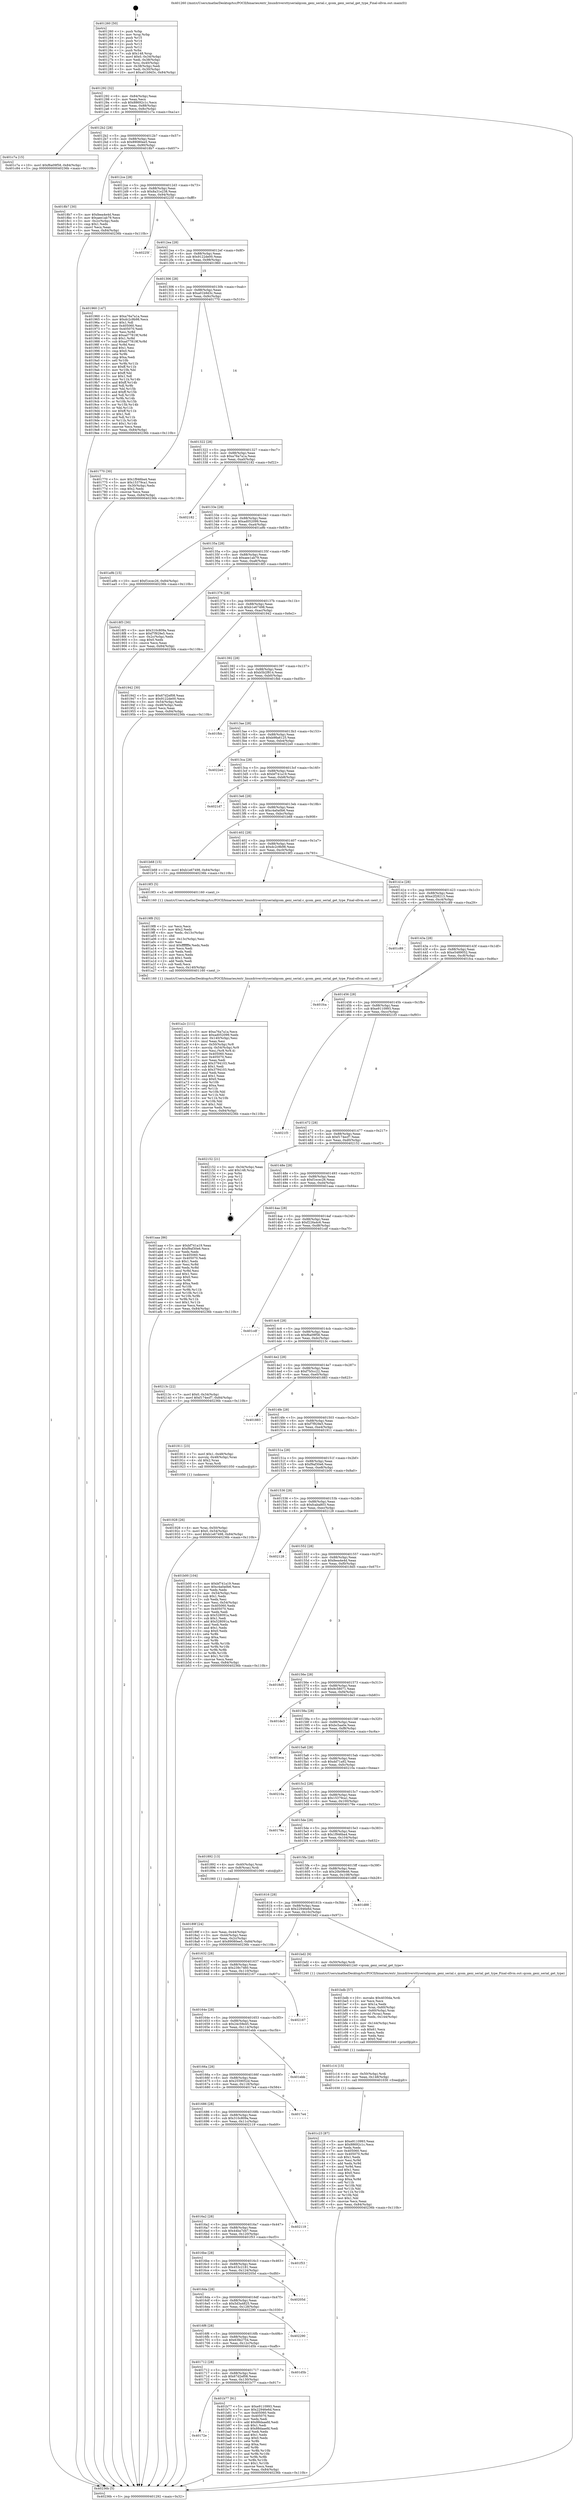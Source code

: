 digraph "0x401260" {
  label = "0x401260 (/mnt/c/Users/mathe/Desktop/tcc/POCII/binaries/extr_linuxdriversttyserialqcom_geni_serial.c_qcom_geni_serial_get_type_Final-ollvm.out::main(0))"
  labelloc = "t"
  node[shape=record]

  Entry [label="",width=0.3,height=0.3,shape=circle,fillcolor=black,style=filled]
  "0x401292" [label="{
     0x401292 [32]\l
     | [instrs]\l
     &nbsp;&nbsp;0x401292 \<+6\>: mov -0x84(%rbp),%eax\l
     &nbsp;&nbsp;0x401298 \<+2\>: mov %eax,%ecx\l
     &nbsp;&nbsp;0x40129a \<+6\>: sub $0x88692c1c,%ecx\l
     &nbsp;&nbsp;0x4012a0 \<+6\>: mov %eax,-0x88(%rbp)\l
     &nbsp;&nbsp;0x4012a6 \<+6\>: mov %ecx,-0x8c(%rbp)\l
     &nbsp;&nbsp;0x4012ac \<+6\>: je 0000000000401c7a \<main+0xa1a\>\l
  }"]
  "0x401c7a" [label="{
     0x401c7a [15]\l
     | [instrs]\l
     &nbsp;&nbsp;0x401c7a \<+10\>: movl $0xf6a09f58,-0x84(%rbp)\l
     &nbsp;&nbsp;0x401c84 \<+5\>: jmp 000000000040236b \<main+0x110b\>\l
  }"]
  "0x4012b2" [label="{
     0x4012b2 [28]\l
     | [instrs]\l
     &nbsp;&nbsp;0x4012b2 \<+5\>: jmp 00000000004012b7 \<main+0x57\>\l
     &nbsp;&nbsp;0x4012b7 \<+6\>: mov -0x88(%rbp),%eax\l
     &nbsp;&nbsp;0x4012bd \<+5\>: sub $0x89080ee5,%eax\l
     &nbsp;&nbsp;0x4012c2 \<+6\>: mov %eax,-0x90(%rbp)\l
     &nbsp;&nbsp;0x4012c8 \<+6\>: je 00000000004018b7 \<main+0x657\>\l
  }"]
  Exit [label="",width=0.3,height=0.3,shape=circle,fillcolor=black,style=filled,peripheries=2]
  "0x4018b7" [label="{
     0x4018b7 [30]\l
     | [instrs]\l
     &nbsp;&nbsp;0x4018b7 \<+5\>: mov $0xfeea4e4d,%eax\l
     &nbsp;&nbsp;0x4018bc \<+5\>: mov $0xaee1ab79,%ecx\l
     &nbsp;&nbsp;0x4018c1 \<+3\>: mov -0x2c(%rbp),%edx\l
     &nbsp;&nbsp;0x4018c4 \<+3\>: cmp $0x1,%edx\l
     &nbsp;&nbsp;0x4018c7 \<+3\>: cmovl %ecx,%eax\l
     &nbsp;&nbsp;0x4018ca \<+6\>: mov %eax,-0x84(%rbp)\l
     &nbsp;&nbsp;0x4018d0 \<+5\>: jmp 000000000040236b \<main+0x110b\>\l
  }"]
  "0x4012ce" [label="{
     0x4012ce [28]\l
     | [instrs]\l
     &nbsp;&nbsp;0x4012ce \<+5\>: jmp 00000000004012d3 \<main+0x73\>\l
     &nbsp;&nbsp;0x4012d3 \<+6\>: mov -0x88(%rbp),%eax\l
     &nbsp;&nbsp;0x4012d9 \<+5\>: sub $0x8a31e238,%eax\l
     &nbsp;&nbsp;0x4012de \<+6\>: mov %eax,-0x94(%rbp)\l
     &nbsp;&nbsp;0x4012e4 \<+6\>: je 000000000040225f \<main+0xfff\>\l
  }"]
  "0x401c23" [label="{
     0x401c23 [87]\l
     | [instrs]\l
     &nbsp;&nbsp;0x401c23 \<+5\>: mov $0xe9110993,%eax\l
     &nbsp;&nbsp;0x401c28 \<+5\>: mov $0x88692c1c,%ecx\l
     &nbsp;&nbsp;0x401c2d \<+2\>: xor %edx,%edx\l
     &nbsp;&nbsp;0x401c2f \<+7\>: mov 0x405060,%esi\l
     &nbsp;&nbsp;0x401c36 \<+8\>: mov 0x405070,%r8d\l
     &nbsp;&nbsp;0x401c3e \<+3\>: sub $0x1,%edx\l
     &nbsp;&nbsp;0x401c41 \<+3\>: mov %esi,%r9d\l
     &nbsp;&nbsp;0x401c44 \<+3\>: add %edx,%r9d\l
     &nbsp;&nbsp;0x401c47 \<+4\>: imul %r9d,%esi\l
     &nbsp;&nbsp;0x401c4b \<+3\>: and $0x1,%esi\l
     &nbsp;&nbsp;0x401c4e \<+3\>: cmp $0x0,%esi\l
     &nbsp;&nbsp;0x401c51 \<+4\>: sete %r10b\l
     &nbsp;&nbsp;0x401c55 \<+4\>: cmp $0xa,%r8d\l
     &nbsp;&nbsp;0x401c59 \<+4\>: setl %r11b\l
     &nbsp;&nbsp;0x401c5d \<+3\>: mov %r10b,%bl\l
     &nbsp;&nbsp;0x401c60 \<+3\>: and %r11b,%bl\l
     &nbsp;&nbsp;0x401c63 \<+3\>: xor %r11b,%r10b\l
     &nbsp;&nbsp;0x401c66 \<+3\>: or %r10b,%bl\l
     &nbsp;&nbsp;0x401c69 \<+3\>: test $0x1,%bl\l
     &nbsp;&nbsp;0x401c6c \<+3\>: cmovne %ecx,%eax\l
     &nbsp;&nbsp;0x401c6f \<+6\>: mov %eax,-0x84(%rbp)\l
     &nbsp;&nbsp;0x401c75 \<+5\>: jmp 000000000040236b \<main+0x110b\>\l
  }"]
  "0x40225f" [label="{
     0x40225f\l
  }", style=dashed]
  "0x4012ea" [label="{
     0x4012ea [28]\l
     | [instrs]\l
     &nbsp;&nbsp;0x4012ea \<+5\>: jmp 00000000004012ef \<main+0x8f\>\l
     &nbsp;&nbsp;0x4012ef \<+6\>: mov -0x88(%rbp),%eax\l
     &nbsp;&nbsp;0x4012f5 \<+5\>: sub $0x9122de00,%eax\l
     &nbsp;&nbsp;0x4012fa \<+6\>: mov %eax,-0x98(%rbp)\l
     &nbsp;&nbsp;0x401300 \<+6\>: je 0000000000401960 \<main+0x700\>\l
  }"]
  "0x401c14" [label="{
     0x401c14 [15]\l
     | [instrs]\l
     &nbsp;&nbsp;0x401c14 \<+4\>: mov -0x50(%rbp),%rdi\l
     &nbsp;&nbsp;0x401c18 \<+6\>: mov %eax,-0x148(%rbp)\l
     &nbsp;&nbsp;0x401c1e \<+5\>: call 0000000000401030 \<free@plt\>\l
     | [calls]\l
     &nbsp;&nbsp;0x401030 \{1\} (unknown)\l
  }"]
  "0x401960" [label="{
     0x401960 [147]\l
     | [instrs]\l
     &nbsp;&nbsp;0x401960 \<+5\>: mov $0xa76a7a1a,%eax\l
     &nbsp;&nbsp;0x401965 \<+5\>: mov $0xdc2c9b98,%ecx\l
     &nbsp;&nbsp;0x40196a \<+2\>: mov $0x1,%dl\l
     &nbsp;&nbsp;0x40196c \<+7\>: mov 0x405060,%esi\l
     &nbsp;&nbsp;0x401973 \<+7\>: mov 0x405070,%edi\l
     &nbsp;&nbsp;0x40197a \<+3\>: mov %esi,%r8d\l
     &nbsp;&nbsp;0x40197d \<+7\>: add $0xad77819f,%r8d\l
     &nbsp;&nbsp;0x401984 \<+4\>: sub $0x1,%r8d\l
     &nbsp;&nbsp;0x401988 \<+7\>: sub $0xad77819f,%r8d\l
     &nbsp;&nbsp;0x40198f \<+4\>: imul %r8d,%esi\l
     &nbsp;&nbsp;0x401993 \<+3\>: and $0x1,%esi\l
     &nbsp;&nbsp;0x401996 \<+3\>: cmp $0x0,%esi\l
     &nbsp;&nbsp;0x401999 \<+4\>: sete %r9b\l
     &nbsp;&nbsp;0x40199d \<+3\>: cmp $0xa,%edi\l
     &nbsp;&nbsp;0x4019a0 \<+4\>: setl %r10b\l
     &nbsp;&nbsp;0x4019a4 \<+3\>: mov %r9b,%r11b\l
     &nbsp;&nbsp;0x4019a7 \<+4\>: xor $0xff,%r11b\l
     &nbsp;&nbsp;0x4019ab \<+3\>: mov %r10b,%bl\l
     &nbsp;&nbsp;0x4019ae \<+3\>: xor $0xff,%bl\l
     &nbsp;&nbsp;0x4019b1 \<+3\>: xor $0x1,%dl\l
     &nbsp;&nbsp;0x4019b4 \<+3\>: mov %r11b,%r14b\l
     &nbsp;&nbsp;0x4019b7 \<+4\>: and $0xff,%r14b\l
     &nbsp;&nbsp;0x4019bb \<+3\>: and %dl,%r9b\l
     &nbsp;&nbsp;0x4019be \<+3\>: mov %bl,%r15b\l
     &nbsp;&nbsp;0x4019c1 \<+4\>: and $0xff,%r15b\l
     &nbsp;&nbsp;0x4019c5 \<+3\>: and %dl,%r10b\l
     &nbsp;&nbsp;0x4019c8 \<+3\>: or %r9b,%r14b\l
     &nbsp;&nbsp;0x4019cb \<+3\>: or %r10b,%r15b\l
     &nbsp;&nbsp;0x4019ce \<+3\>: xor %r15b,%r14b\l
     &nbsp;&nbsp;0x4019d1 \<+3\>: or %bl,%r11b\l
     &nbsp;&nbsp;0x4019d4 \<+4\>: xor $0xff,%r11b\l
     &nbsp;&nbsp;0x4019d8 \<+3\>: or $0x1,%dl\l
     &nbsp;&nbsp;0x4019db \<+3\>: and %dl,%r11b\l
     &nbsp;&nbsp;0x4019de \<+3\>: or %r11b,%r14b\l
     &nbsp;&nbsp;0x4019e1 \<+4\>: test $0x1,%r14b\l
     &nbsp;&nbsp;0x4019e5 \<+3\>: cmovne %ecx,%eax\l
     &nbsp;&nbsp;0x4019e8 \<+6\>: mov %eax,-0x84(%rbp)\l
     &nbsp;&nbsp;0x4019ee \<+5\>: jmp 000000000040236b \<main+0x110b\>\l
  }"]
  "0x401306" [label="{
     0x401306 [28]\l
     | [instrs]\l
     &nbsp;&nbsp;0x401306 \<+5\>: jmp 000000000040130b \<main+0xab\>\l
     &nbsp;&nbsp;0x40130b \<+6\>: mov -0x88(%rbp),%eax\l
     &nbsp;&nbsp;0x401311 \<+5\>: sub $0xa01b9d3c,%eax\l
     &nbsp;&nbsp;0x401316 \<+6\>: mov %eax,-0x9c(%rbp)\l
     &nbsp;&nbsp;0x40131c \<+6\>: je 0000000000401770 \<main+0x510\>\l
  }"]
  "0x401bdb" [label="{
     0x401bdb [57]\l
     | [instrs]\l
     &nbsp;&nbsp;0x401bdb \<+10\>: movabs $0x4030da,%rdi\l
     &nbsp;&nbsp;0x401be5 \<+2\>: xor %ecx,%ecx\l
     &nbsp;&nbsp;0x401be7 \<+5\>: mov $0x1a,%edx\l
     &nbsp;&nbsp;0x401bec \<+4\>: mov %rax,-0x60(%rbp)\l
     &nbsp;&nbsp;0x401bf0 \<+4\>: mov -0x60(%rbp),%rax\l
     &nbsp;&nbsp;0x401bf4 \<+3\>: movsbl (%rax),%eax\l
     &nbsp;&nbsp;0x401bf7 \<+6\>: mov %edx,-0x144(%rbp)\l
     &nbsp;&nbsp;0x401bfd \<+1\>: cltd\l
     &nbsp;&nbsp;0x401bfe \<+6\>: mov -0x144(%rbp),%esi\l
     &nbsp;&nbsp;0x401c04 \<+2\>: idiv %esi\l
     &nbsp;&nbsp;0x401c06 \<+3\>: sub $0x61,%ecx\l
     &nbsp;&nbsp;0x401c09 \<+2\>: sub %ecx,%edx\l
     &nbsp;&nbsp;0x401c0b \<+2\>: mov %edx,%esi\l
     &nbsp;&nbsp;0x401c0d \<+2\>: mov $0x0,%al\l
     &nbsp;&nbsp;0x401c0f \<+5\>: call 0000000000401040 \<printf@plt\>\l
     | [calls]\l
     &nbsp;&nbsp;0x401040 \{1\} (unknown)\l
  }"]
  "0x401770" [label="{
     0x401770 [30]\l
     | [instrs]\l
     &nbsp;&nbsp;0x401770 \<+5\>: mov $0x1f946ba4,%eax\l
     &nbsp;&nbsp;0x401775 \<+5\>: mov $0x15379ca1,%ecx\l
     &nbsp;&nbsp;0x40177a \<+3\>: mov -0x30(%rbp),%edx\l
     &nbsp;&nbsp;0x40177d \<+3\>: cmp $0x2,%edx\l
     &nbsp;&nbsp;0x401780 \<+3\>: cmovne %ecx,%eax\l
     &nbsp;&nbsp;0x401783 \<+6\>: mov %eax,-0x84(%rbp)\l
     &nbsp;&nbsp;0x401789 \<+5\>: jmp 000000000040236b \<main+0x110b\>\l
  }"]
  "0x401322" [label="{
     0x401322 [28]\l
     | [instrs]\l
     &nbsp;&nbsp;0x401322 \<+5\>: jmp 0000000000401327 \<main+0xc7\>\l
     &nbsp;&nbsp;0x401327 \<+6\>: mov -0x88(%rbp),%eax\l
     &nbsp;&nbsp;0x40132d \<+5\>: sub $0xa76a7a1a,%eax\l
     &nbsp;&nbsp;0x401332 \<+6\>: mov %eax,-0xa0(%rbp)\l
     &nbsp;&nbsp;0x401338 \<+6\>: je 0000000000402182 \<main+0xf22\>\l
  }"]
  "0x40236b" [label="{
     0x40236b [5]\l
     | [instrs]\l
     &nbsp;&nbsp;0x40236b \<+5\>: jmp 0000000000401292 \<main+0x32\>\l
  }"]
  "0x401260" [label="{
     0x401260 [50]\l
     | [instrs]\l
     &nbsp;&nbsp;0x401260 \<+1\>: push %rbp\l
     &nbsp;&nbsp;0x401261 \<+3\>: mov %rsp,%rbp\l
     &nbsp;&nbsp;0x401264 \<+2\>: push %r15\l
     &nbsp;&nbsp;0x401266 \<+2\>: push %r14\l
     &nbsp;&nbsp;0x401268 \<+2\>: push %r13\l
     &nbsp;&nbsp;0x40126a \<+2\>: push %r12\l
     &nbsp;&nbsp;0x40126c \<+1\>: push %rbx\l
     &nbsp;&nbsp;0x40126d \<+7\>: sub $0x148,%rsp\l
     &nbsp;&nbsp;0x401274 \<+7\>: movl $0x0,-0x34(%rbp)\l
     &nbsp;&nbsp;0x40127b \<+3\>: mov %edi,-0x38(%rbp)\l
     &nbsp;&nbsp;0x40127e \<+4\>: mov %rsi,-0x40(%rbp)\l
     &nbsp;&nbsp;0x401282 \<+3\>: mov -0x38(%rbp),%edi\l
     &nbsp;&nbsp;0x401285 \<+3\>: mov %edi,-0x30(%rbp)\l
     &nbsp;&nbsp;0x401288 \<+10\>: movl $0xa01b9d3c,-0x84(%rbp)\l
  }"]
  "0x40172e" [label="{
     0x40172e\l
  }", style=dashed]
  "0x402182" [label="{
     0x402182\l
  }", style=dashed]
  "0x40133e" [label="{
     0x40133e [28]\l
     | [instrs]\l
     &nbsp;&nbsp;0x40133e \<+5\>: jmp 0000000000401343 \<main+0xe3\>\l
     &nbsp;&nbsp;0x401343 \<+6\>: mov -0x88(%rbp),%eax\l
     &nbsp;&nbsp;0x401349 \<+5\>: sub $0xad052099,%eax\l
     &nbsp;&nbsp;0x40134e \<+6\>: mov %eax,-0xa4(%rbp)\l
     &nbsp;&nbsp;0x401354 \<+6\>: je 0000000000401a9b \<main+0x83b\>\l
  }"]
  "0x401b77" [label="{
     0x401b77 [91]\l
     | [instrs]\l
     &nbsp;&nbsp;0x401b77 \<+5\>: mov $0xe9110993,%eax\l
     &nbsp;&nbsp;0x401b7c \<+5\>: mov $0x22946e6d,%ecx\l
     &nbsp;&nbsp;0x401b81 \<+7\>: mov 0x405060,%edx\l
     &nbsp;&nbsp;0x401b88 \<+7\>: mov 0x405070,%esi\l
     &nbsp;&nbsp;0x401b8f \<+2\>: mov %edx,%edi\l
     &nbsp;&nbsp;0x401b91 \<+6\>: add $0x88daaefd,%edi\l
     &nbsp;&nbsp;0x401b97 \<+3\>: sub $0x1,%edi\l
     &nbsp;&nbsp;0x401b9a \<+6\>: sub $0x88daaefd,%edi\l
     &nbsp;&nbsp;0x401ba0 \<+3\>: imul %edi,%edx\l
     &nbsp;&nbsp;0x401ba3 \<+3\>: and $0x1,%edx\l
     &nbsp;&nbsp;0x401ba6 \<+3\>: cmp $0x0,%edx\l
     &nbsp;&nbsp;0x401ba9 \<+4\>: sete %r8b\l
     &nbsp;&nbsp;0x401bad \<+3\>: cmp $0xa,%esi\l
     &nbsp;&nbsp;0x401bb0 \<+4\>: setl %r9b\l
     &nbsp;&nbsp;0x401bb4 \<+3\>: mov %r8b,%r10b\l
     &nbsp;&nbsp;0x401bb7 \<+3\>: and %r9b,%r10b\l
     &nbsp;&nbsp;0x401bba \<+3\>: xor %r9b,%r8b\l
     &nbsp;&nbsp;0x401bbd \<+3\>: or %r8b,%r10b\l
     &nbsp;&nbsp;0x401bc0 \<+4\>: test $0x1,%r10b\l
     &nbsp;&nbsp;0x401bc4 \<+3\>: cmovne %ecx,%eax\l
     &nbsp;&nbsp;0x401bc7 \<+6\>: mov %eax,-0x84(%rbp)\l
     &nbsp;&nbsp;0x401bcd \<+5\>: jmp 000000000040236b \<main+0x110b\>\l
  }"]
  "0x401a9b" [label="{
     0x401a9b [15]\l
     | [instrs]\l
     &nbsp;&nbsp;0x401a9b \<+10\>: movl $0xf1ecec26,-0x84(%rbp)\l
     &nbsp;&nbsp;0x401aa5 \<+5\>: jmp 000000000040236b \<main+0x110b\>\l
  }"]
  "0x40135a" [label="{
     0x40135a [28]\l
     | [instrs]\l
     &nbsp;&nbsp;0x40135a \<+5\>: jmp 000000000040135f \<main+0xff\>\l
     &nbsp;&nbsp;0x40135f \<+6\>: mov -0x88(%rbp),%eax\l
     &nbsp;&nbsp;0x401365 \<+5\>: sub $0xaee1ab79,%eax\l
     &nbsp;&nbsp;0x40136a \<+6\>: mov %eax,-0xa8(%rbp)\l
     &nbsp;&nbsp;0x401370 \<+6\>: je 00000000004018f3 \<main+0x693\>\l
  }"]
  "0x401712" [label="{
     0x401712 [28]\l
     | [instrs]\l
     &nbsp;&nbsp;0x401712 \<+5\>: jmp 0000000000401717 \<main+0x4b7\>\l
     &nbsp;&nbsp;0x401717 \<+6\>: mov -0x88(%rbp),%eax\l
     &nbsp;&nbsp;0x40171d \<+5\>: sub $0x67d2ef08,%eax\l
     &nbsp;&nbsp;0x401722 \<+6\>: mov %eax,-0x130(%rbp)\l
     &nbsp;&nbsp;0x401728 \<+6\>: je 0000000000401b77 \<main+0x917\>\l
  }"]
  "0x4018f3" [label="{
     0x4018f3 [30]\l
     | [instrs]\l
     &nbsp;&nbsp;0x4018f3 \<+5\>: mov $0x310c809a,%eax\l
     &nbsp;&nbsp;0x4018f8 \<+5\>: mov $0xf7f929e5,%ecx\l
     &nbsp;&nbsp;0x4018fd \<+3\>: mov -0x2c(%rbp),%edx\l
     &nbsp;&nbsp;0x401900 \<+3\>: cmp $0x0,%edx\l
     &nbsp;&nbsp;0x401903 \<+3\>: cmove %ecx,%eax\l
     &nbsp;&nbsp;0x401906 \<+6\>: mov %eax,-0x84(%rbp)\l
     &nbsp;&nbsp;0x40190c \<+5\>: jmp 000000000040236b \<main+0x110b\>\l
  }"]
  "0x401376" [label="{
     0x401376 [28]\l
     | [instrs]\l
     &nbsp;&nbsp;0x401376 \<+5\>: jmp 000000000040137b \<main+0x11b\>\l
     &nbsp;&nbsp;0x40137b \<+6\>: mov -0x88(%rbp),%eax\l
     &nbsp;&nbsp;0x401381 \<+5\>: sub $0xb1e67498,%eax\l
     &nbsp;&nbsp;0x401386 \<+6\>: mov %eax,-0xac(%rbp)\l
     &nbsp;&nbsp;0x40138c \<+6\>: je 0000000000401942 \<main+0x6e2\>\l
  }"]
  "0x401d5b" [label="{
     0x401d5b\l
  }", style=dashed]
  "0x401942" [label="{
     0x401942 [30]\l
     | [instrs]\l
     &nbsp;&nbsp;0x401942 \<+5\>: mov $0x67d2ef08,%eax\l
     &nbsp;&nbsp;0x401947 \<+5\>: mov $0x9122de00,%ecx\l
     &nbsp;&nbsp;0x40194c \<+3\>: mov -0x54(%rbp),%edx\l
     &nbsp;&nbsp;0x40194f \<+3\>: cmp -0x48(%rbp),%edx\l
     &nbsp;&nbsp;0x401952 \<+3\>: cmovl %ecx,%eax\l
     &nbsp;&nbsp;0x401955 \<+6\>: mov %eax,-0x84(%rbp)\l
     &nbsp;&nbsp;0x40195b \<+5\>: jmp 000000000040236b \<main+0x110b\>\l
  }"]
  "0x401392" [label="{
     0x401392 [28]\l
     | [instrs]\l
     &nbsp;&nbsp;0x401392 \<+5\>: jmp 0000000000401397 \<main+0x137\>\l
     &nbsp;&nbsp;0x401397 \<+6\>: mov -0x88(%rbp),%eax\l
     &nbsp;&nbsp;0x40139d \<+5\>: sub $0xb5b2f814,%eax\l
     &nbsp;&nbsp;0x4013a2 \<+6\>: mov %eax,-0xb0(%rbp)\l
     &nbsp;&nbsp;0x4013a8 \<+6\>: je 0000000000401fbb \<main+0xd5b\>\l
  }"]
  "0x4016f6" [label="{
     0x4016f6 [28]\l
     | [instrs]\l
     &nbsp;&nbsp;0x4016f6 \<+5\>: jmp 00000000004016fb \<main+0x49b\>\l
     &nbsp;&nbsp;0x4016fb \<+6\>: mov -0x88(%rbp),%eax\l
     &nbsp;&nbsp;0x401701 \<+5\>: sub $0x63fe2754,%eax\l
     &nbsp;&nbsp;0x401706 \<+6\>: mov %eax,-0x12c(%rbp)\l
     &nbsp;&nbsp;0x40170c \<+6\>: je 0000000000401d5b \<main+0xafb\>\l
  }"]
  "0x401fbb" [label="{
     0x401fbb\l
  }", style=dashed]
  "0x4013ae" [label="{
     0x4013ae [28]\l
     | [instrs]\l
     &nbsp;&nbsp;0x4013ae \<+5\>: jmp 00000000004013b3 \<main+0x153\>\l
     &nbsp;&nbsp;0x4013b3 \<+6\>: mov -0x88(%rbp),%eax\l
     &nbsp;&nbsp;0x4013b9 \<+5\>: sub $0xb98a6125,%eax\l
     &nbsp;&nbsp;0x4013be \<+6\>: mov %eax,-0xb4(%rbp)\l
     &nbsp;&nbsp;0x4013c4 \<+6\>: je 00000000004022e0 \<main+0x1080\>\l
  }"]
  "0x402290" [label="{
     0x402290\l
  }", style=dashed]
  "0x4022e0" [label="{
     0x4022e0\l
  }", style=dashed]
  "0x4013ca" [label="{
     0x4013ca [28]\l
     | [instrs]\l
     &nbsp;&nbsp;0x4013ca \<+5\>: jmp 00000000004013cf \<main+0x16f\>\l
     &nbsp;&nbsp;0x4013cf \<+6\>: mov -0x88(%rbp),%eax\l
     &nbsp;&nbsp;0x4013d5 \<+5\>: sub $0xbf741a19,%eax\l
     &nbsp;&nbsp;0x4013da \<+6\>: mov %eax,-0xb8(%rbp)\l
     &nbsp;&nbsp;0x4013e0 \<+6\>: je 00000000004021d7 \<main+0xf77\>\l
  }"]
  "0x4016da" [label="{
     0x4016da [28]\l
     | [instrs]\l
     &nbsp;&nbsp;0x4016da \<+5\>: jmp 00000000004016df \<main+0x47f\>\l
     &nbsp;&nbsp;0x4016df \<+6\>: mov -0x88(%rbp),%eax\l
     &nbsp;&nbsp;0x4016e5 \<+5\>: sub $0x5d3a4825,%eax\l
     &nbsp;&nbsp;0x4016ea \<+6\>: mov %eax,-0x128(%rbp)\l
     &nbsp;&nbsp;0x4016f0 \<+6\>: je 0000000000402290 \<main+0x1030\>\l
  }"]
  "0x4021d7" [label="{
     0x4021d7\l
  }", style=dashed]
  "0x4013e6" [label="{
     0x4013e6 [28]\l
     | [instrs]\l
     &nbsp;&nbsp;0x4013e6 \<+5\>: jmp 00000000004013eb \<main+0x18b\>\l
     &nbsp;&nbsp;0x4013eb \<+6\>: mov -0x88(%rbp),%eax\l
     &nbsp;&nbsp;0x4013f1 \<+5\>: sub $0xc4a0a0b6,%eax\l
     &nbsp;&nbsp;0x4013f6 \<+6\>: mov %eax,-0xbc(%rbp)\l
     &nbsp;&nbsp;0x4013fc \<+6\>: je 0000000000401b68 \<main+0x908\>\l
  }"]
  "0x40205d" [label="{
     0x40205d\l
  }", style=dashed]
  "0x401b68" [label="{
     0x401b68 [15]\l
     | [instrs]\l
     &nbsp;&nbsp;0x401b68 \<+10\>: movl $0xb1e67498,-0x84(%rbp)\l
     &nbsp;&nbsp;0x401b72 \<+5\>: jmp 000000000040236b \<main+0x110b\>\l
  }"]
  "0x401402" [label="{
     0x401402 [28]\l
     | [instrs]\l
     &nbsp;&nbsp;0x401402 \<+5\>: jmp 0000000000401407 \<main+0x1a7\>\l
     &nbsp;&nbsp;0x401407 \<+6\>: mov -0x88(%rbp),%eax\l
     &nbsp;&nbsp;0x40140d \<+5\>: sub $0xdc2c9b98,%eax\l
     &nbsp;&nbsp;0x401412 \<+6\>: mov %eax,-0xc0(%rbp)\l
     &nbsp;&nbsp;0x401418 \<+6\>: je 00000000004019f3 \<main+0x793\>\l
  }"]
  "0x4016be" [label="{
     0x4016be [28]\l
     | [instrs]\l
     &nbsp;&nbsp;0x4016be \<+5\>: jmp 00000000004016c3 \<main+0x463\>\l
     &nbsp;&nbsp;0x4016c3 \<+6\>: mov -0x88(%rbp),%eax\l
     &nbsp;&nbsp;0x4016c9 \<+5\>: sub $0x453c2181,%eax\l
     &nbsp;&nbsp;0x4016ce \<+6\>: mov %eax,-0x124(%rbp)\l
     &nbsp;&nbsp;0x4016d4 \<+6\>: je 000000000040205d \<main+0xdfd\>\l
  }"]
  "0x4019f3" [label="{
     0x4019f3 [5]\l
     | [instrs]\l
     &nbsp;&nbsp;0x4019f3 \<+5\>: call 0000000000401160 \<next_i\>\l
     | [calls]\l
     &nbsp;&nbsp;0x401160 \{1\} (/mnt/c/Users/mathe/Desktop/tcc/POCII/binaries/extr_linuxdriversttyserialqcom_geni_serial.c_qcom_geni_serial_get_type_Final-ollvm.out::next_i)\l
  }"]
  "0x40141e" [label="{
     0x40141e [28]\l
     | [instrs]\l
     &nbsp;&nbsp;0x40141e \<+5\>: jmp 0000000000401423 \<main+0x1c3\>\l
     &nbsp;&nbsp;0x401423 \<+6\>: mov -0x88(%rbp),%eax\l
     &nbsp;&nbsp;0x401429 \<+5\>: sub $0xe2f28213,%eax\l
     &nbsp;&nbsp;0x40142e \<+6\>: mov %eax,-0xc4(%rbp)\l
     &nbsp;&nbsp;0x401434 \<+6\>: je 0000000000401c89 \<main+0xa29\>\l
  }"]
  "0x401f53" [label="{
     0x401f53\l
  }", style=dashed]
  "0x401c89" [label="{
     0x401c89\l
  }", style=dashed]
  "0x40143a" [label="{
     0x40143a [28]\l
     | [instrs]\l
     &nbsp;&nbsp;0x40143a \<+5\>: jmp 000000000040143f \<main+0x1df\>\l
     &nbsp;&nbsp;0x40143f \<+6\>: mov -0x88(%rbp),%eax\l
     &nbsp;&nbsp;0x401445 \<+5\>: sub $0xe5489052,%eax\l
     &nbsp;&nbsp;0x40144a \<+6\>: mov %eax,-0xc8(%rbp)\l
     &nbsp;&nbsp;0x401450 \<+6\>: je 0000000000401fca \<main+0xd6a\>\l
  }"]
  "0x4016a2" [label="{
     0x4016a2 [28]\l
     | [instrs]\l
     &nbsp;&nbsp;0x4016a2 \<+5\>: jmp 00000000004016a7 \<main+0x447\>\l
     &nbsp;&nbsp;0x4016a7 \<+6\>: mov -0x88(%rbp),%eax\l
     &nbsp;&nbsp;0x4016ad \<+5\>: sub $0x44ba7d47,%eax\l
     &nbsp;&nbsp;0x4016b2 \<+6\>: mov %eax,-0x120(%rbp)\l
     &nbsp;&nbsp;0x4016b8 \<+6\>: je 0000000000401f53 \<main+0xcf3\>\l
  }"]
  "0x401fca" [label="{
     0x401fca\l
  }", style=dashed]
  "0x401456" [label="{
     0x401456 [28]\l
     | [instrs]\l
     &nbsp;&nbsp;0x401456 \<+5\>: jmp 000000000040145b \<main+0x1fb\>\l
     &nbsp;&nbsp;0x40145b \<+6\>: mov -0x88(%rbp),%eax\l
     &nbsp;&nbsp;0x401461 \<+5\>: sub $0xe9110993,%eax\l
     &nbsp;&nbsp;0x401466 \<+6\>: mov %eax,-0xcc(%rbp)\l
     &nbsp;&nbsp;0x40146c \<+6\>: je 00000000004021f3 \<main+0xf93\>\l
  }"]
  "0x402119" [label="{
     0x402119\l
  }", style=dashed]
  "0x4021f3" [label="{
     0x4021f3\l
  }", style=dashed]
  "0x401472" [label="{
     0x401472 [28]\l
     | [instrs]\l
     &nbsp;&nbsp;0x401472 \<+5\>: jmp 0000000000401477 \<main+0x217\>\l
     &nbsp;&nbsp;0x401477 \<+6\>: mov -0x88(%rbp),%eax\l
     &nbsp;&nbsp;0x40147d \<+5\>: sub $0xf174ecf7,%eax\l
     &nbsp;&nbsp;0x401482 \<+6\>: mov %eax,-0xd0(%rbp)\l
     &nbsp;&nbsp;0x401488 \<+6\>: je 0000000000402152 \<main+0xef2\>\l
  }"]
  "0x401686" [label="{
     0x401686 [28]\l
     | [instrs]\l
     &nbsp;&nbsp;0x401686 \<+5\>: jmp 000000000040168b \<main+0x42b\>\l
     &nbsp;&nbsp;0x40168b \<+6\>: mov -0x88(%rbp),%eax\l
     &nbsp;&nbsp;0x401691 \<+5\>: sub $0x310c809a,%eax\l
     &nbsp;&nbsp;0x401696 \<+6\>: mov %eax,-0x11c(%rbp)\l
     &nbsp;&nbsp;0x40169c \<+6\>: je 0000000000402119 \<main+0xeb9\>\l
  }"]
  "0x402152" [label="{
     0x402152 [21]\l
     | [instrs]\l
     &nbsp;&nbsp;0x402152 \<+3\>: mov -0x34(%rbp),%eax\l
     &nbsp;&nbsp;0x402155 \<+7\>: add $0x148,%rsp\l
     &nbsp;&nbsp;0x40215c \<+1\>: pop %rbx\l
     &nbsp;&nbsp;0x40215d \<+2\>: pop %r12\l
     &nbsp;&nbsp;0x40215f \<+2\>: pop %r13\l
     &nbsp;&nbsp;0x402161 \<+2\>: pop %r14\l
     &nbsp;&nbsp;0x402163 \<+2\>: pop %r15\l
     &nbsp;&nbsp;0x402165 \<+1\>: pop %rbp\l
     &nbsp;&nbsp;0x402166 \<+1\>: ret\l
  }"]
  "0x40148e" [label="{
     0x40148e [28]\l
     | [instrs]\l
     &nbsp;&nbsp;0x40148e \<+5\>: jmp 0000000000401493 \<main+0x233\>\l
     &nbsp;&nbsp;0x401493 \<+6\>: mov -0x88(%rbp),%eax\l
     &nbsp;&nbsp;0x401499 \<+5\>: sub $0xf1ecec26,%eax\l
     &nbsp;&nbsp;0x40149e \<+6\>: mov %eax,-0xd4(%rbp)\l
     &nbsp;&nbsp;0x4014a4 \<+6\>: je 0000000000401aaa \<main+0x84a\>\l
  }"]
  "0x4017e4" [label="{
     0x4017e4\l
  }", style=dashed]
  "0x401aaa" [label="{
     0x401aaa [86]\l
     | [instrs]\l
     &nbsp;&nbsp;0x401aaa \<+5\>: mov $0xbf741a19,%eax\l
     &nbsp;&nbsp;0x401aaf \<+5\>: mov $0xf9af30e6,%ecx\l
     &nbsp;&nbsp;0x401ab4 \<+2\>: xor %edx,%edx\l
     &nbsp;&nbsp;0x401ab6 \<+7\>: mov 0x405060,%esi\l
     &nbsp;&nbsp;0x401abd \<+7\>: mov 0x405070,%edi\l
     &nbsp;&nbsp;0x401ac4 \<+3\>: sub $0x1,%edx\l
     &nbsp;&nbsp;0x401ac7 \<+3\>: mov %esi,%r8d\l
     &nbsp;&nbsp;0x401aca \<+3\>: add %edx,%r8d\l
     &nbsp;&nbsp;0x401acd \<+4\>: imul %r8d,%esi\l
     &nbsp;&nbsp;0x401ad1 \<+3\>: and $0x1,%esi\l
     &nbsp;&nbsp;0x401ad4 \<+3\>: cmp $0x0,%esi\l
     &nbsp;&nbsp;0x401ad7 \<+4\>: sete %r9b\l
     &nbsp;&nbsp;0x401adb \<+3\>: cmp $0xa,%edi\l
     &nbsp;&nbsp;0x401ade \<+4\>: setl %r10b\l
     &nbsp;&nbsp;0x401ae2 \<+3\>: mov %r9b,%r11b\l
     &nbsp;&nbsp;0x401ae5 \<+3\>: and %r10b,%r11b\l
     &nbsp;&nbsp;0x401ae8 \<+3\>: xor %r10b,%r9b\l
     &nbsp;&nbsp;0x401aeb \<+3\>: or %r9b,%r11b\l
     &nbsp;&nbsp;0x401aee \<+4\>: test $0x1,%r11b\l
     &nbsp;&nbsp;0x401af2 \<+3\>: cmovne %ecx,%eax\l
     &nbsp;&nbsp;0x401af5 \<+6\>: mov %eax,-0x84(%rbp)\l
     &nbsp;&nbsp;0x401afb \<+5\>: jmp 000000000040236b \<main+0x110b\>\l
  }"]
  "0x4014aa" [label="{
     0x4014aa [28]\l
     | [instrs]\l
     &nbsp;&nbsp;0x4014aa \<+5\>: jmp 00000000004014af \<main+0x24f\>\l
     &nbsp;&nbsp;0x4014af \<+6\>: mov -0x88(%rbp),%eax\l
     &nbsp;&nbsp;0x4014b5 \<+5\>: sub $0xf226a4c6,%eax\l
     &nbsp;&nbsp;0x4014ba \<+6\>: mov %eax,-0xd8(%rbp)\l
     &nbsp;&nbsp;0x4014c0 \<+6\>: je 0000000000401cdf \<main+0xa7f\>\l
  }"]
  "0x40166a" [label="{
     0x40166a [28]\l
     | [instrs]\l
     &nbsp;&nbsp;0x40166a \<+5\>: jmp 000000000040166f \<main+0x40f\>\l
     &nbsp;&nbsp;0x40166f \<+6\>: mov -0x88(%rbp),%eax\l
     &nbsp;&nbsp;0x401675 \<+5\>: sub $0x2559052d,%eax\l
     &nbsp;&nbsp;0x40167a \<+6\>: mov %eax,-0x118(%rbp)\l
     &nbsp;&nbsp;0x401680 \<+6\>: je 00000000004017e4 \<main+0x584\>\l
  }"]
  "0x401cdf" [label="{
     0x401cdf\l
  }", style=dashed]
  "0x4014c6" [label="{
     0x4014c6 [28]\l
     | [instrs]\l
     &nbsp;&nbsp;0x4014c6 \<+5\>: jmp 00000000004014cb \<main+0x26b\>\l
     &nbsp;&nbsp;0x4014cb \<+6\>: mov -0x88(%rbp),%eax\l
     &nbsp;&nbsp;0x4014d1 \<+5\>: sub $0xf6a09f58,%eax\l
     &nbsp;&nbsp;0x4014d6 \<+6\>: mov %eax,-0xdc(%rbp)\l
     &nbsp;&nbsp;0x4014dc \<+6\>: je 000000000040213c \<main+0xedc\>\l
  }"]
  "0x401ebb" [label="{
     0x401ebb\l
  }", style=dashed]
  "0x40213c" [label="{
     0x40213c [22]\l
     | [instrs]\l
     &nbsp;&nbsp;0x40213c \<+7\>: movl $0x0,-0x34(%rbp)\l
     &nbsp;&nbsp;0x402143 \<+10\>: movl $0xf174ecf7,-0x84(%rbp)\l
     &nbsp;&nbsp;0x40214d \<+5\>: jmp 000000000040236b \<main+0x110b\>\l
  }"]
  "0x4014e2" [label="{
     0x4014e2 [28]\l
     | [instrs]\l
     &nbsp;&nbsp;0x4014e2 \<+5\>: jmp 00000000004014e7 \<main+0x287\>\l
     &nbsp;&nbsp;0x4014e7 \<+6\>: mov -0x88(%rbp),%eax\l
     &nbsp;&nbsp;0x4014ed \<+5\>: sub $0xf7b5cc22,%eax\l
     &nbsp;&nbsp;0x4014f2 \<+6\>: mov %eax,-0xe0(%rbp)\l
     &nbsp;&nbsp;0x4014f8 \<+6\>: je 0000000000401883 \<main+0x623\>\l
  }"]
  "0x40164e" [label="{
     0x40164e [28]\l
     | [instrs]\l
     &nbsp;&nbsp;0x40164e \<+5\>: jmp 0000000000401653 \<main+0x3f3\>\l
     &nbsp;&nbsp;0x401653 \<+6\>: mov -0x88(%rbp),%eax\l
     &nbsp;&nbsp;0x401659 \<+5\>: sub $0x24c59e45,%eax\l
     &nbsp;&nbsp;0x40165e \<+6\>: mov %eax,-0x114(%rbp)\l
     &nbsp;&nbsp;0x401664 \<+6\>: je 0000000000401ebb \<main+0xc5b\>\l
  }"]
  "0x401883" [label="{
     0x401883\l
  }", style=dashed]
  "0x4014fe" [label="{
     0x4014fe [28]\l
     | [instrs]\l
     &nbsp;&nbsp;0x4014fe \<+5\>: jmp 0000000000401503 \<main+0x2a3\>\l
     &nbsp;&nbsp;0x401503 \<+6\>: mov -0x88(%rbp),%eax\l
     &nbsp;&nbsp;0x401509 \<+5\>: sub $0xf7f929e5,%eax\l
     &nbsp;&nbsp;0x40150e \<+6\>: mov %eax,-0xe4(%rbp)\l
     &nbsp;&nbsp;0x401514 \<+6\>: je 0000000000401911 \<main+0x6b1\>\l
  }"]
  "0x402167" [label="{
     0x402167\l
  }", style=dashed]
  "0x401911" [label="{
     0x401911 [23]\l
     | [instrs]\l
     &nbsp;&nbsp;0x401911 \<+7\>: movl $0x1,-0x48(%rbp)\l
     &nbsp;&nbsp;0x401918 \<+4\>: movslq -0x48(%rbp),%rax\l
     &nbsp;&nbsp;0x40191c \<+4\>: shl $0x2,%rax\l
     &nbsp;&nbsp;0x401920 \<+3\>: mov %rax,%rdi\l
     &nbsp;&nbsp;0x401923 \<+5\>: call 0000000000401050 \<malloc@plt\>\l
     | [calls]\l
     &nbsp;&nbsp;0x401050 \{1\} (unknown)\l
  }"]
  "0x40151a" [label="{
     0x40151a [28]\l
     | [instrs]\l
     &nbsp;&nbsp;0x40151a \<+5\>: jmp 000000000040151f \<main+0x2bf\>\l
     &nbsp;&nbsp;0x40151f \<+6\>: mov -0x88(%rbp),%eax\l
     &nbsp;&nbsp;0x401525 \<+5\>: sub $0xf9af30e6,%eax\l
     &nbsp;&nbsp;0x40152a \<+6\>: mov %eax,-0xe8(%rbp)\l
     &nbsp;&nbsp;0x401530 \<+6\>: je 0000000000401b00 \<main+0x8a0\>\l
  }"]
  "0x401632" [label="{
     0x401632 [28]\l
     | [instrs]\l
     &nbsp;&nbsp;0x401632 \<+5\>: jmp 0000000000401637 \<main+0x3d7\>\l
     &nbsp;&nbsp;0x401637 \<+6\>: mov -0x88(%rbp),%eax\l
     &nbsp;&nbsp;0x40163d \<+5\>: sub $0x239c7460,%eax\l
     &nbsp;&nbsp;0x401642 \<+6\>: mov %eax,-0x110(%rbp)\l
     &nbsp;&nbsp;0x401648 \<+6\>: je 0000000000402167 \<main+0xf07\>\l
  }"]
  "0x401b00" [label="{
     0x401b00 [104]\l
     | [instrs]\l
     &nbsp;&nbsp;0x401b00 \<+5\>: mov $0xbf741a19,%eax\l
     &nbsp;&nbsp;0x401b05 \<+5\>: mov $0xc4a0a0b6,%ecx\l
     &nbsp;&nbsp;0x401b0a \<+2\>: xor %edx,%edx\l
     &nbsp;&nbsp;0x401b0c \<+3\>: mov -0x54(%rbp),%esi\l
     &nbsp;&nbsp;0x401b0f \<+3\>: sub $0x1,%edx\l
     &nbsp;&nbsp;0x401b12 \<+2\>: sub %edx,%esi\l
     &nbsp;&nbsp;0x401b14 \<+3\>: mov %esi,-0x54(%rbp)\l
     &nbsp;&nbsp;0x401b17 \<+7\>: mov 0x405060,%edx\l
     &nbsp;&nbsp;0x401b1e \<+7\>: mov 0x405070,%esi\l
     &nbsp;&nbsp;0x401b25 \<+2\>: mov %edx,%edi\l
     &nbsp;&nbsp;0x401b27 \<+6\>: sub $0x528091a,%edi\l
     &nbsp;&nbsp;0x401b2d \<+3\>: sub $0x1,%edi\l
     &nbsp;&nbsp;0x401b30 \<+6\>: add $0x528091a,%edi\l
     &nbsp;&nbsp;0x401b36 \<+3\>: imul %edi,%edx\l
     &nbsp;&nbsp;0x401b39 \<+3\>: and $0x1,%edx\l
     &nbsp;&nbsp;0x401b3c \<+3\>: cmp $0x0,%edx\l
     &nbsp;&nbsp;0x401b3f \<+4\>: sete %r8b\l
     &nbsp;&nbsp;0x401b43 \<+3\>: cmp $0xa,%esi\l
     &nbsp;&nbsp;0x401b46 \<+4\>: setl %r9b\l
     &nbsp;&nbsp;0x401b4a \<+3\>: mov %r8b,%r10b\l
     &nbsp;&nbsp;0x401b4d \<+3\>: and %r9b,%r10b\l
     &nbsp;&nbsp;0x401b50 \<+3\>: xor %r9b,%r8b\l
     &nbsp;&nbsp;0x401b53 \<+3\>: or %r8b,%r10b\l
     &nbsp;&nbsp;0x401b56 \<+4\>: test $0x1,%r10b\l
     &nbsp;&nbsp;0x401b5a \<+3\>: cmovne %ecx,%eax\l
     &nbsp;&nbsp;0x401b5d \<+6\>: mov %eax,-0x84(%rbp)\l
     &nbsp;&nbsp;0x401b63 \<+5\>: jmp 000000000040236b \<main+0x110b\>\l
  }"]
  "0x401536" [label="{
     0x401536 [28]\l
     | [instrs]\l
     &nbsp;&nbsp;0x401536 \<+5\>: jmp 000000000040153b \<main+0x2db\>\l
     &nbsp;&nbsp;0x40153b \<+6\>: mov -0x88(%rbp),%eax\l
     &nbsp;&nbsp;0x401541 \<+5\>: sub $0xfcaba803,%eax\l
     &nbsp;&nbsp;0x401546 \<+6\>: mov %eax,-0xec(%rbp)\l
     &nbsp;&nbsp;0x40154c \<+6\>: je 0000000000402128 \<main+0xec8\>\l
  }"]
  "0x401bd2" [label="{
     0x401bd2 [9]\l
     | [instrs]\l
     &nbsp;&nbsp;0x401bd2 \<+4\>: mov -0x50(%rbp),%rdi\l
     &nbsp;&nbsp;0x401bd6 \<+5\>: call 0000000000401240 \<qcom_geni_serial_get_type\>\l
     | [calls]\l
     &nbsp;&nbsp;0x401240 \{1\} (/mnt/c/Users/mathe/Desktop/tcc/POCII/binaries/extr_linuxdriversttyserialqcom_geni_serial.c_qcom_geni_serial_get_type_Final-ollvm.out::qcom_geni_serial_get_type)\l
  }"]
  "0x402128" [label="{
     0x402128\l
  }", style=dashed]
  "0x401552" [label="{
     0x401552 [28]\l
     | [instrs]\l
     &nbsp;&nbsp;0x401552 \<+5\>: jmp 0000000000401557 \<main+0x2f7\>\l
     &nbsp;&nbsp;0x401557 \<+6\>: mov -0x88(%rbp),%eax\l
     &nbsp;&nbsp;0x40155d \<+5\>: sub $0xfeea4e4d,%eax\l
     &nbsp;&nbsp;0x401562 \<+6\>: mov %eax,-0xf0(%rbp)\l
     &nbsp;&nbsp;0x401568 \<+6\>: je 00000000004018d5 \<main+0x675\>\l
  }"]
  "0x401616" [label="{
     0x401616 [28]\l
     | [instrs]\l
     &nbsp;&nbsp;0x401616 \<+5\>: jmp 000000000040161b \<main+0x3bb\>\l
     &nbsp;&nbsp;0x40161b \<+6\>: mov -0x88(%rbp),%eax\l
     &nbsp;&nbsp;0x401621 \<+5\>: sub $0x22946e6d,%eax\l
     &nbsp;&nbsp;0x401626 \<+6\>: mov %eax,-0x10c(%rbp)\l
     &nbsp;&nbsp;0x40162c \<+6\>: je 0000000000401bd2 \<main+0x972\>\l
  }"]
  "0x4018d5" [label="{
     0x4018d5\l
  }", style=dashed]
  "0x40156e" [label="{
     0x40156e [28]\l
     | [instrs]\l
     &nbsp;&nbsp;0x40156e \<+5\>: jmp 0000000000401573 \<main+0x313\>\l
     &nbsp;&nbsp;0x401573 \<+6\>: mov -0x88(%rbp),%eax\l
     &nbsp;&nbsp;0x401579 \<+5\>: sub $0x9c58071,%eax\l
     &nbsp;&nbsp;0x40157e \<+6\>: mov %eax,-0xf4(%rbp)\l
     &nbsp;&nbsp;0x401584 \<+6\>: je 0000000000401de3 \<main+0xb83\>\l
  }"]
  "0x401d88" [label="{
     0x401d88\l
  }", style=dashed]
  "0x401de3" [label="{
     0x401de3\l
  }", style=dashed]
  "0x40158a" [label="{
     0x40158a [28]\l
     | [instrs]\l
     &nbsp;&nbsp;0x40158a \<+5\>: jmp 000000000040158f \<main+0x32f\>\l
     &nbsp;&nbsp;0x40158f \<+6\>: mov -0x88(%rbp),%eax\l
     &nbsp;&nbsp;0x401595 \<+5\>: sub $0xbc5aa0e,%eax\l
     &nbsp;&nbsp;0x40159a \<+6\>: mov %eax,-0xf8(%rbp)\l
     &nbsp;&nbsp;0x4015a0 \<+6\>: je 0000000000401eca \<main+0xc6a\>\l
  }"]
  "0x401a2c" [label="{
     0x401a2c [111]\l
     | [instrs]\l
     &nbsp;&nbsp;0x401a2c \<+5\>: mov $0xa76a7a1a,%ecx\l
     &nbsp;&nbsp;0x401a31 \<+5\>: mov $0xad052099,%edx\l
     &nbsp;&nbsp;0x401a36 \<+6\>: mov -0x140(%rbp),%esi\l
     &nbsp;&nbsp;0x401a3c \<+3\>: imul %eax,%esi\l
     &nbsp;&nbsp;0x401a3f \<+4\>: mov -0x50(%rbp),%r8\l
     &nbsp;&nbsp;0x401a43 \<+4\>: movslq -0x54(%rbp),%r9\l
     &nbsp;&nbsp;0x401a47 \<+4\>: mov %esi,(%r8,%r9,4)\l
     &nbsp;&nbsp;0x401a4b \<+7\>: mov 0x405060,%eax\l
     &nbsp;&nbsp;0x401a52 \<+7\>: mov 0x405070,%esi\l
     &nbsp;&nbsp;0x401a59 \<+2\>: mov %eax,%edi\l
     &nbsp;&nbsp;0x401a5b \<+6\>: add $0x3794103,%edi\l
     &nbsp;&nbsp;0x401a61 \<+3\>: sub $0x1,%edi\l
     &nbsp;&nbsp;0x401a64 \<+6\>: sub $0x3794103,%edi\l
     &nbsp;&nbsp;0x401a6a \<+3\>: imul %edi,%eax\l
     &nbsp;&nbsp;0x401a6d \<+3\>: and $0x1,%eax\l
     &nbsp;&nbsp;0x401a70 \<+3\>: cmp $0x0,%eax\l
     &nbsp;&nbsp;0x401a73 \<+4\>: sete %r10b\l
     &nbsp;&nbsp;0x401a77 \<+3\>: cmp $0xa,%esi\l
     &nbsp;&nbsp;0x401a7a \<+4\>: setl %r11b\l
     &nbsp;&nbsp;0x401a7e \<+3\>: mov %r10b,%bl\l
     &nbsp;&nbsp;0x401a81 \<+3\>: and %r11b,%bl\l
     &nbsp;&nbsp;0x401a84 \<+3\>: xor %r11b,%r10b\l
     &nbsp;&nbsp;0x401a87 \<+3\>: or %r10b,%bl\l
     &nbsp;&nbsp;0x401a8a \<+3\>: test $0x1,%bl\l
     &nbsp;&nbsp;0x401a8d \<+3\>: cmovne %edx,%ecx\l
     &nbsp;&nbsp;0x401a90 \<+6\>: mov %ecx,-0x84(%rbp)\l
     &nbsp;&nbsp;0x401a96 \<+5\>: jmp 000000000040236b \<main+0x110b\>\l
  }"]
  "0x401eca" [label="{
     0x401eca\l
  }", style=dashed]
  "0x4015a6" [label="{
     0x4015a6 [28]\l
     | [instrs]\l
     &nbsp;&nbsp;0x4015a6 \<+5\>: jmp 00000000004015ab \<main+0x34b\>\l
     &nbsp;&nbsp;0x4015ab \<+6\>: mov -0x88(%rbp),%eax\l
     &nbsp;&nbsp;0x4015b1 \<+5\>: sub $0xdd71a92,%eax\l
     &nbsp;&nbsp;0x4015b6 \<+6\>: mov %eax,-0xfc(%rbp)\l
     &nbsp;&nbsp;0x4015bc \<+6\>: je 000000000040210a \<main+0xeaa\>\l
  }"]
  "0x4019f8" [label="{
     0x4019f8 [52]\l
     | [instrs]\l
     &nbsp;&nbsp;0x4019f8 \<+2\>: xor %ecx,%ecx\l
     &nbsp;&nbsp;0x4019fa \<+5\>: mov $0x2,%edx\l
     &nbsp;&nbsp;0x4019ff \<+6\>: mov %edx,-0x13c(%rbp)\l
     &nbsp;&nbsp;0x401a05 \<+1\>: cltd\l
     &nbsp;&nbsp;0x401a06 \<+6\>: mov -0x13c(%rbp),%esi\l
     &nbsp;&nbsp;0x401a0c \<+2\>: idiv %esi\l
     &nbsp;&nbsp;0x401a0e \<+6\>: imul $0xfffffffe,%edx,%edx\l
     &nbsp;&nbsp;0x401a14 \<+2\>: mov %ecx,%edi\l
     &nbsp;&nbsp;0x401a16 \<+2\>: sub %edx,%edi\l
     &nbsp;&nbsp;0x401a18 \<+2\>: mov %ecx,%edx\l
     &nbsp;&nbsp;0x401a1a \<+3\>: sub $0x1,%edx\l
     &nbsp;&nbsp;0x401a1d \<+2\>: add %edx,%edi\l
     &nbsp;&nbsp;0x401a1f \<+2\>: sub %edi,%ecx\l
     &nbsp;&nbsp;0x401a21 \<+6\>: mov %ecx,-0x140(%rbp)\l
     &nbsp;&nbsp;0x401a27 \<+5\>: call 0000000000401160 \<next_i\>\l
     | [calls]\l
     &nbsp;&nbsp;0x401160 \{1\} (/mnt/c/Users/mathe/Desktop/tcc/POCII/binaries/extr_linuxdriversttyserialqcom_geni_serial.c_qcom_geni_serial_get_type_Final-ollvm.out::next_i)\l
  }"]
  "0x40210a" [label="{
     0x40210a\l
  }", style=dashed]
  "0x4015c2" [label="{
     0x4015c2 [28]\l
     | [instrs]\l
     &nbsp;&nbsp;0x4015c2 \<+5\>: jmp 00000000004015c7 \<main+0x367\>\l
     &nbsp;&nbsp;0x4015c7 \<+6\>: mov -0x88(%rbp),%eax\l
     &nbsp;&nbsp;0x4015cd \<+5\>: sub $0x15379ca1,%eax\l
     &nbsp;&nbsp;0x4015d2 \<+6\>: mov %eax,-0x100(%rbp)\l
     &nbsp;&nbsp;0x4015d8 \<+6\>: je 000000000040178e \<main+0x52e\>\l
  }"]
  "0x401928" [label="{
     0x401928 [26]\l
     | [instrs]\l
     &nbsp;&nbsp;0x401928 \<+4\>: mov %rax,-0x50(%rbp)\l
     &nbsp;&nbsp;0x40192c \<+7\>: movl $0x0,-0x54(%rbp)\l
     &nbsp;&nbsp;0x401933 \<+10\>: movl $0xb1e67498,-0x84(%rbp)\l
     &nbsp;&nbsp;0x40193d \<+5\>: jmp 000000000040236b \<main+0x110b\>\l
  }"]
  "0x40178e" [label="{
     0x40178e\l
  }", style=dashed]
  "0x4015de" [label="{
     0x4015de [28]\l
     | [instrs]\l
     &nbsp;&nbsp;0x4015de \<+5\>: jmp 00000000004015e3 \<main+0x383\>\l
     &nbsp;&nbsp;0x4015e3 \<+6\>: mov -0x88(%rbp),%eax\l
     &nbsp;&nbsp;0x4015e9 \<+5\>: sub $0x1f946ba4,%eax\l
     &nbsp;&nbsp;0x4015ee \<+6\>: mov %eax,-0x104(%rbp)\l
     &nbsp;&nbsp;0x4015f4 \<+6\>: je 0000000000401892 \<main+0x632\>\l
  }"]
  "0x40189f" [label="{
     0x40189f [24]\l
     | [instrs]\l
     &nbsp;&nbsp;0x40189f \<+3\>: mov %eax,-0x44(%rbp)\l
     &nbsp;&nbsp;0x4018a2 \<+3\>: mov -0x44(%rbp),%eax\l
     &nbsp;&nbsp;0x4018a5 \<+3\>: mov %eax,-0x2c(%rbp)\l
     &nbsp;&nbsp;0x4018a8 \<+10\>: movl $0x89080ee5,-0x84(%rbp)\l
     &nbsp;&nbsp;0x4018b2 \<+5\>: jmp 000000000040236b \<main+0x110b\>\l
  }"]
  "0x401892" [label="{
     0x401892 [13]\l
     | [instrs]\l
     &nbsp;&nbsp;0x401892 \<+4\>: mov -0x40(%rbp),%rax\l
     &nbsp;&nbsp;0x401896 \<+4\>: mov 0x8(%rax),%rdi\l
     &nbsp;&nbsp;0x40189a \<+5\>: call 0000000000401060 \<atoi@plt\>\l
     | [calls]\l
     &nbsp;&nbsp;0x401060 \{1\} (unknown)\l
  }"]
  "0x4015fa" [label="{
     0x4015fa [28]\l
     | [instrs]\l
     &nbsp;&nbsp;0x4015fa \<+5\>: jmp 00000000004015ff \<main+0x39f\>\l
     &nbsp;&nbsp;0x4015ff \<+6\>: mov -0x88(%rbp),%eax\l
     &nbsp;&nbsp;0x401605 \<+5\>: sub $0x20b09e46,%eax\l
     &nbsp;&nbsp;0x40160a \<+6\>: mov %eax,-0x108(%rbp)\l
     &nbsp;&nbsp;0x401610 \<+6\>: je 0000000000401d88 \<main+0xb28\>\l
  }"]
  Entry -> "0x401260" [label=" 1"]
  "0x401292" -> "0x401c7a" [label=" 1"]
  "0x401292" -> "0x4012b2" [label=" 17"]
  "0x402152" -> Exit [label=" 1"]
  "0x4012b2" -> "0x4018b7" [label=" 1"]
  "0x4012b2" -> "0x4012ce" [label=" 16"]
  "0x40213c" -> "0x40236b" [label=" 1"]
  "0x4012ce" -> "0x40225f" [label=" 0"]
  "0x4012ce" -> "0x4012ea" [label=" 16"]
  "0x401c7a" -> "0x40236b" [label=" 1"]
  "0x4012ea" -> "0x401960" [label=" 1"]
  "0x4012ea" -> "0x401306" [label=" 15"]
  "0x401c23" -> "0x40236b" [label=" 1"]
  "0x401306" -> "0x401770" [label=" 1"]
  "0x401306" -> "0x401322" [label=" 14"]
  "0x401770" -> "0x40236b" [label=" 1"]
  "0x401260" -> "0x401292" [label=" 1"]
  "0x40236b" -> "0x401292" [label=" 17"]
  "0x401c14" -> "0x401c23" [label=" 1"]
  "0x401322" -> "0x402182" [label=" 0"]
  "0x401322" -> "0x40133e" [label=" 14"]
  "0x401bdb" -> "0x401c14" [label=" 1"]
  "0x40133e" -> "0x401a9b" [label=" 1"]
  "0x40133e" -> "0x40135a" [label=" 13"]
  "0x401bd2" -> "0x401bdb" [label=" 1"]
  "0x40135a" -> "0x4018f3" [label=" 1"]
  "0x40135a" -> "0x401376" [label=" 12"]
  "0x401712" -> "0x40172e" [label=" 0"]
  "0x401376" -> "0x401942" [label=" 2"]
  "0x401376" -> "0x401392" [label=" 10"]
  "0x401712" -> "0x401b77" [label=" 1"]
  "0x401392" -> "0x401fbb" [label=" 0"]
  "0x401392" -> "0x4013ae" [label=" 10"]
  "0x4016f6" -> "0x401712" [label=" 1"]
  "0x4013ae" -> "0x4022e0" [label=" 0"]
  "0x4013ae" -> "0x4013ca" [label=" 10"]
  "0x4016f6" -> "0x401d5b" [label=" 0"]
  "0x4013ca" -> "0x4021d7" [label=" 0"]
  "0x4013ca" -> "0x4013e6" [label=" 10"]
  "0x4016da" -> "0x4016f6" [label=" 1"]
  "0x4013e6" -> "0x401b68" [label=" 1"]
  "0x4013e6" -> "0x401402" [label=" 9"]
  "0x4016da" -> "0x402290" [label=" 0"]
  "0x401402" -> "0x4019f3" [label=" 1"]
  "0x401402" -> "0x40141e" [label=" 8"]
  "0x4016be" -> "0x4016da" [label=" 1"]
  "0x40141e" -> "0x401c89" [label=" 0"]
  "0x40141e" -> "0x40143a" [label=" 8"]
  "0x4016be" -> "0x40205d" [label=" 0"]
  "0x40143a" -> "0x401fca" [label=" 0"]
  "0x40143a" -> "0x401456" [label=" 8"]
  "0x4016a2" -> "0x4016be" [label=" 1"]
  "0x401456" -> "0x4021f3" [label=" 0"]
  "0x401456" -> "0x401472" [label=" 8"]
  "0x4016a2" -> "0x401f53" [label=" 0"]
  "0x401472" -> "0x402152" [label=" 1"]
  "0x401472" -> "0x40148e" [label=" 7"]
  "0x401686" -> "0x4016a2" [label=" 1"]
  "0x40148e" -> "0x401aaa" [label=" 1"]
  "0x40148e" -> "0x4014aa" [label=" 6"]
  "0x401686" -> "0x402119" [label=" 0"]
  "0x4014aa" -> "0x401cdf" [label=" 0"]
  "0x4014aa" -> "0x4014c6" [label=" 6"]
  "0x40166a" -> "0x401686" [label=" 1"]
  "0x4014c6" -> "0x40213c" [label=" 1"]
  "0x4014c6" -> "0x4014e2" [label=" 5"]
  "0x40166a" -> "0x4017e4" [label=" 0"]
  "0x4014e2" -> "0x401883" [label=" 0"]
  "0x4014e2" -> "0x4014fe" [label=" 5"]
  "0x40164e" -> "0x40166a" [label=" 1"]
  "0x4014fe" -> "0x401911" [label=" 1"]
  "0x4014fe" -> "0x40151a" [label=" 4"]
  "0x40164e" -> "0x401ebb" [label=" 0"]
  "0x40151a" -> "0x401b00" [label=" 1"]
  "0x40151a" -> "0x401536" [label=" 3"]
  "0x401632" -> "0x40164e" [label=" 1"]
  "0x401536" -> "0x402128" [label=" 0"]
  "0x401536" -> "0x401552" [label=" 3"]
  "0x401632" -> "0x402167" [label=" 0"]
  "0x401552" -> "0x4018d5" [label=" 0"]
  "0x401552" -> "0x40156e" [label=" 3"]
  "0x401616" -> "0x401632" [label=" 1"]
  "0x40156e" -> "0x401de3" [label=" 0"]
  "0x40156e" -> "0x40158a" [label=" 3"]
  "0x401616" -> "0x401bd2" [label=" 1"]
  "0x40158a" -> "0x401eca" [label=" 0"]
  "0x40158a" -> "0x4015a6" [label=" 3"]
  "0x4015fa" -> "0x401616" [label=" 2"]
  "0x4015a6" -> "0x40210a" [label=" 0"]
  "0x4015a6" -> "0x4015c2" [label=" 3"]
  "0x4015fa" -> "0x401d88" [label=" 0"]
  "0x4015c2" -> "0x40178e" [label=" 0"]
  "0x4015c2" -> "0x4015de" [label=" 3"]
  "0x401b77" -> "0x40236b" [label=" 1"]
  "0x4015de" -> "0x401892" [label=" 1"]
  "0x4015de" -> "0x4015fa" [label=" 2"]
  "0x401892" -> "0x40189f" [label=" 1"]
  "0x40189f" -> "0x40236b" [label=" 1"]
  "0x4018b7" -> "0x40236b" [label=" 1"]
  "0x4018f3" -> "0x40236b" [label=" 1"]
  "0x401911" -> "0x401928" [label=" 1"]
  "0x401928" -> "0x40236b" [label=" 1"]
  "0x401942" -> "0x40236b" [label=" 2"]
  "0x401960" -> "0x40236b" [label=" 1"]
  "0x4019f3" -> "0x4019f8" [label=" 1"]
  "0x4019f8" -> "0x401a2c" [label=" 1"]
  "0x401a2c" -> "0x40236b" [label=" 1"]
  "0x401a9b" -> "0x40236b" [label=" 1"]
  "0x401aaa" -> "0x40236b" [label=" 1"]
  "0x401b00" -> "0x40236b" [label=" 1"]
  "0x401b68" -> "0x40236b" [label=" 1"]
}
